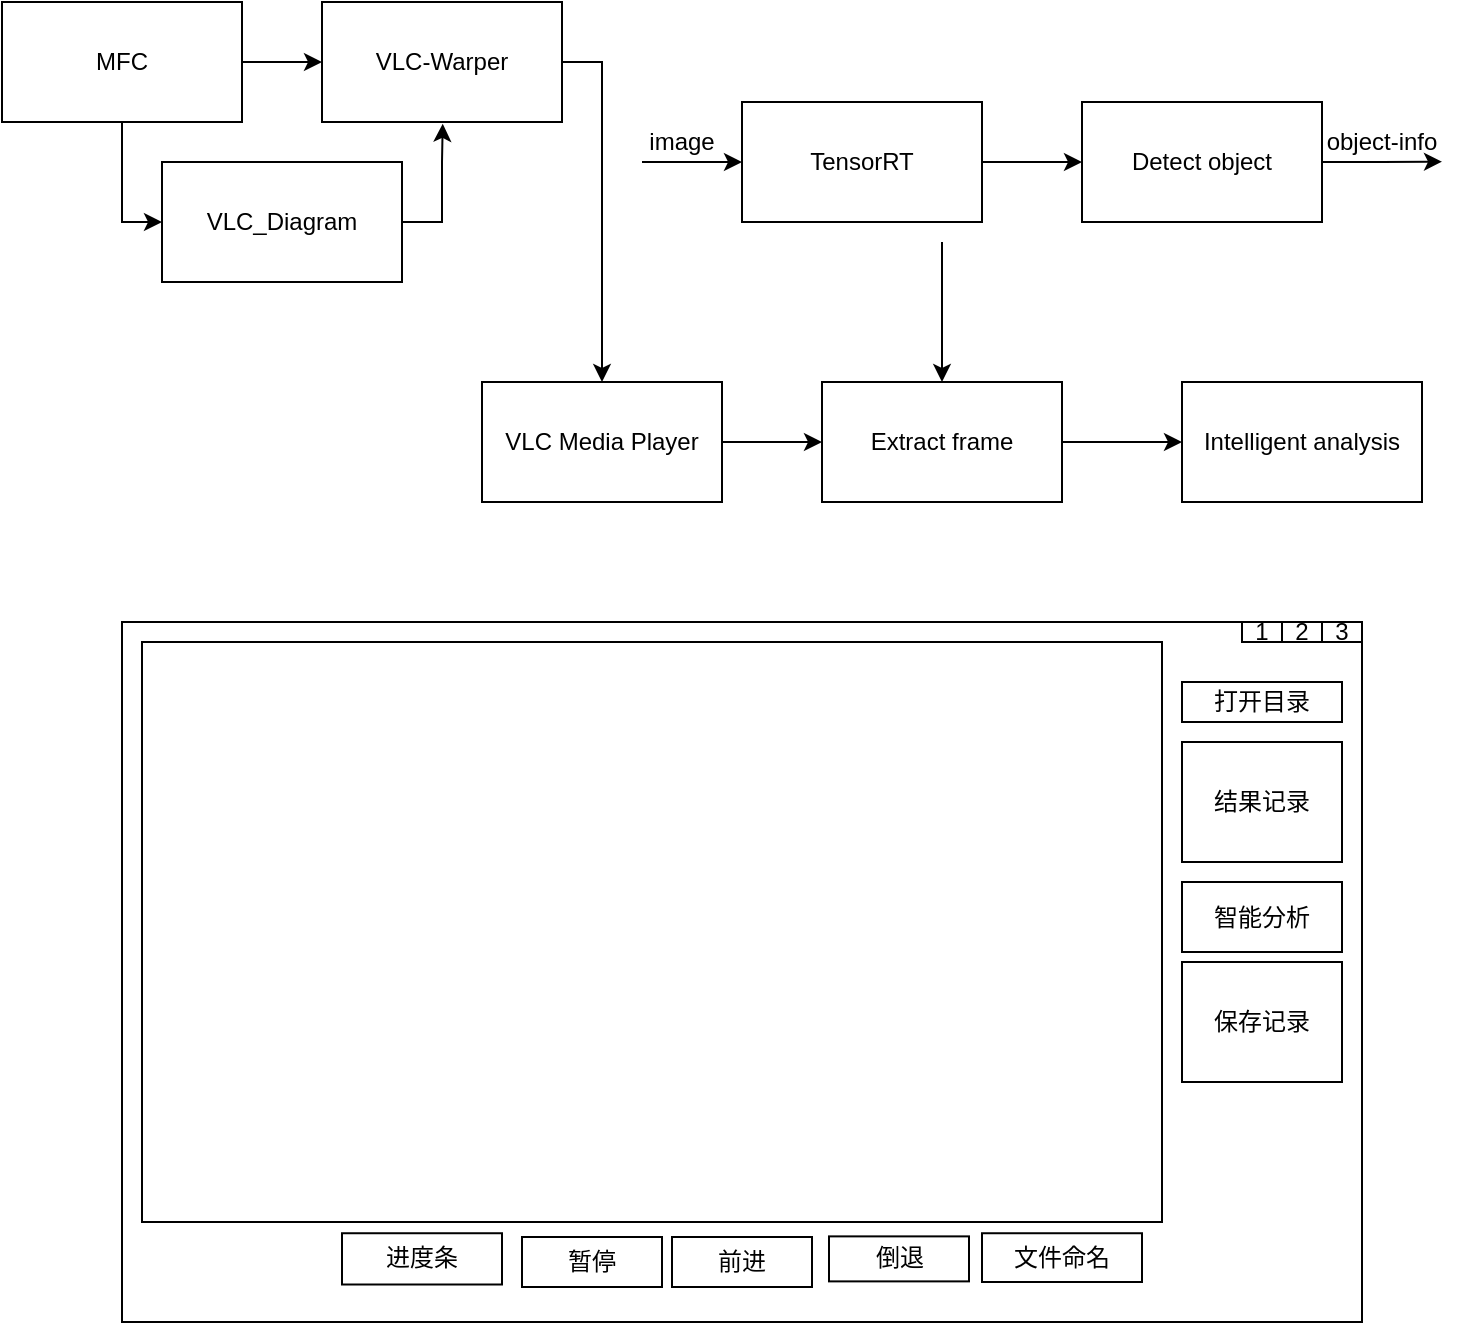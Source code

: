 <mxfile version="20.3.2" type="github">
  <diagram id="gyESVawTk5T6q6hwbsDT" name="第 1 页">
    <mxGraphModel dx="1422" dy="839" grid="1" gridSize="10" guides="1" tooltips="1" connect="1" arrows="1" fold="1" page="1" pageScale="1" pageWidth="827" pageHeight="1169" math="0" shadow="0">
      <root>
        <mxCell id="0" />
        <mxCell id="1" parent="0" />
        <mxCell id="TTHo4UyRNKmOSsGVPG7F-1" style="edgeStyle=orthogonalEdgeStyle;rounded=0;orthogonalLoop=1;jettySize=auto;html=1;exitX=1;exitY=0.5;exitDx=0;exitDy=0;entryX=0;entryY=0.5;entryDx=0;entryDy=0;" edge="1" parent="1" source="TTHo4UyRNKmOSsGVPG7F-2" target="TTHo4UyRNKmOSsGVPG7F-4">
          <mxGeometry relative="1" as="geometry" />
        </mxCell>
        <mxCell id="TTHo4UyRNKmOSsGVPG7F-2" value="VLC Media Player" style="rounded=0;whiteSpace=wrap;html=1;" vertex="1" parent="1">
          <mxGeometry x="270" y="260" width="120" height="60" as="geometry" />
        </mxCell>
        <mxCell id="TTHo4UyRNKmOSsGVPG7F-3" style="edgeStyle=orthogonalEdgeStyle;rounded=0;orthogonalLoop=1;jettySize=auto;html=1;exitX=1;exitY=0.5;exitDx=0;exitDy=0;entryX=0;entryY=0.5;entryDx=0;entryDy=0;" edge="1" parent="1" source="TTHo4UyRNKmOSsGVPG7F-4" target="TTHo4UyRNKmOSsGVPG7F-17">
          <mxGeometry relative="1" as="geometry" />
        </mxCell>
        <mxCell id="TTHo4UyRNKmOSsGVPG7F-4" value="Extract frame" style="rounded=0;whiteSpace=wrap;html=1;" vertex="1" parent="1">
          <mxGeometry x="440" y="260" width="120" height="60" as="geometry" />
        </mxCell>
        <mxCell id="TTHo4UyRNKmOSsGVPG7F-5" style="edgeStyle=orthogonalEdgeStyle;rounded=0;orthogonalLoop=1;jettySize=auto;html=1;exitX=1;exitY=0.5;exitDx=0;exitDy=0;entryX=0;entryY=0.5;entryDx=0;entryDy=0;" edge="1" parent="1" source="TTHo4UyRNKmOSsGVPG7F-7" target="TTHo4UyRNKmOSsGVPG7F-9">
          <mxGeometry relative="1" as="geometry" />
        </mxCell>
        <mxCell id="TTHo4UyRNKmOSsGVPG7F-6" style="edgeStyle=orthogonalEdgeStyle;rounded=0;orthogonalLoop=1;jettySize=auto;html=1;exitX=0.5;exitY=1;exitDx=0;exitDy=0;entryX=0;entryY=0.5;entryDx=0;entryDy=0;" edge="1" parent="1" source="TTHo4UyRNKmOSsGVPG7F-7" target="TTHo4UyRNKmOSsGVPG7F-11">
          <mxGeometry relative="1" as="geometry" />
        </mxCell>
        <mxCell id="TTHo4UyRNKmOSsGVPG7F-7" value="MFC" style="rounded=0;whiteSpace=wrap;html=1;" vertex="1" parent="1">
          <mxGeometry x="30" y="70" width="120" height="60" as="geometry" />
        </mxCell>
        <mxCell id="TTHo4UyRNKmOSsGVPG7F-8" style="edgeStyle=orthogonalEdgeStyle;rounded=0;orthogonalLoop=1;jettySize=auto;html=1;exitX=1;exitY=0.5;exitDx=0;exitDy=0;" edge="1" parent="1" source="TTHo4UyRNKmOSsGVPG7F-9" target="TTHo4UyRNKmOSsGVPG7F-2">
          <mxGeometry relative="1" as="geometry" />
        </mxCell>
        <mxCell id="TTHo4UyRNKmOSsGVPG7F-9" value="VLC-Warper" style="rounded=0;whiteSpace=wrap;html=1;" vertex="1" parent="1">
          <mxGeometry x="190" y="70" width="120" height="60" as="geometry" />
        </mxCell>
        <mxCell id="TTHo4UyRNKmOSsGVPG7F-10" style="edgeStyle=orthogonalEdgeStyle;rounded=0;orthogonalLoop=1;jettySize=auto;html=1;entryX=0.503;entryY=1.015;entryDx=0;entryDy=0;entryPerimeter=0;" edge="1" parent="1" source="TTHo4UyRNKmOSsGVPG7F-11" target="TTHo4UyRNKmOSsGVPG7F-9">
          <mxGeometry relative="1" as="geometry">
            <mxPoint x="250" y="140" as="targetPoint" />
            <Array as="points">
              <mxPoint x="250" y="180" />
              <mxPoint x="250" y="150" />
              <mxPoint x="250" y="150" />
            </Array>
          </mxGeometry>
        </mxCell>
        <mxCell id="TTHo4UyRNKmOSsGVPG7F-11" value="VLC_Diagram" style="rounded=0;whiteSpace=wrap;html=1;" vertex="1" parent="1">
          <mxGeometry x="110" y="150" width="120" height="60" as="geometry" />
        </mxCell>
        <mxCell id="TTHo4UyRNKmOSsGVPG7F-12" value="" style="group" vertex="1" connectable="0" parent="1">
          <mxGeometry x="400" y="120" width="290" height="60" as="geometry" />
        </mxCell>
        <mxCell id="TTHo4UyRNKmOSsGVPG7F-13" style="edgeStyle=orthogonalEdgeStyle;rounded=0;orthogonalLoop=1;jettySize=auto;html=1;exitX=1;exitY=0.5;exitDx=0;exitDy=0;entryX=0;entryY=0.5;entryDx=0;entryDy=0;" edge="1" parent="TTHo4UyRNKmOSsGVPG7F-12" source="TTHo4UyRNKmOSsGVPG7F-14">
          <mxGeometry relative="1" as="geometry">
            <mxPoint x="170" y="30" as="targetPoint" />
          </mxGeometry>
        </mxCell>
        <mxCell id="TTHo4UyRNKmOSsGVPG7F-14" value="TensorRT" style="rounded=0;whiteSpace=wrap;html=1;" vertex="1" parent="TTHo4UyRNKmOSsGVPG7F-12">
          <mxGeometry width="120" height="60" as="geometry" />
        </mxCell>
        <mxCell id="TTHo4UyRNKmOSsGVPG7F-15" value="Detect object" style="rounded=0;whiteSpace=wrap;html=1;" vertex="1" parent="TTHo4UyRNKmOSsGVPG7F-12">
          <mxGeometry x="170" width="120" height="60" as="geometry" />
        </mxCell>
        <mxCell id="TTHo4UyRNKmOSsGVPG7F-16" value="" style="endArrow=classic;html=1;rounded=0;" edge="1" parent="1" target="TTHo4UyRNKmOSsGVPG7F-4">
          <mxGeometry width="50" height="50" relative="1" as="geometry">
            <mxPoint x="500" y="190" as="sourcePoint" />
            <mxPoint x="550" y="350" as="targetPoint" />
          </mxGeometry>
        </mxCell>
        <mxCell id="TTHo4UyRNKmOSsGVPG7F-17" value="Intelligent analysis" style="rounded=0;whiteSpace=wrap;html=1;" vertex="1" parent="1">
          <mxGeometry x="620" y="260" width="120" height="60" as="geometry" />
        </mxCell>
        <mxCell id="TTHo4UyRNKmOSsGVPG7F-18" value="" style="endArrow=classic;html=1;rounded=0;" edge="1" parent="1">
          <mxGeometry width="50" height="50" relative="1" as="geometry">
            <mxPoint x="350" y="150" as="sourcePoint" />
            <mxPoint x="400" y="150" as="targetPoint" />
          </mxGeometry>
        </mxCell>
        <mxCell id="TTHo4UyRNKmOSsGVPG7F-19" value="image" style="text;html=1;strokeColor=none;fillColor=none;align=center;verticalAlign=middle;whiteSpace=wrap;rounded=0;" vertex="1" parent="1">
          <mxGeometry x="350" y="130" width="40" height="20" as="geometry" />
        </mxCell>
        <mxCell id="TTHo4UyRNKmOSsGVPG7F-20" value="object-info" style="text;html=1;strokeColor=none;fillColor=none;align=center;verticalAlign=middle;whiteSpace=wrap;rounded=0;" vertex="1" parent="1">
          <mxGeometry x="690" y="130" width="60" height="20" as="geometry" />
        </mxCell>
        <mxCell id="TTHo4UyRNKmOSsGVPG7F-21" style="edgeStyle=orthogonalEdgeStyle;rounded=0;orthogonalLoop=1;jettySize=auto;html=1;exitX=1;exitY=0.5;exitDx=0;exitDy=0;" edge="1" parent="1" source="TTHo4UyRNKmOSsGVPG7F-15">
          <mxGeometry relative="1" as="geometry">
            <mxPoint x="750" y="149.857" as="targetPoint" />
          </mxGeometry>
        </mxCell>
        <mxCell id="TTHo4UyRNKmOSsGVPG7F-22" value="" style="rounded=0;whiteSpace=wrap;html=1;" vertex="1" parent="1">
          <mxGeometry x="90" y="380" width="620" height="350" as="geometry" />
        </mxCell>
        <mxCell id="TTHo4UyRNKmOSsGVPG7F-23" value="打开目录" style="rounded=0;whiteSpace=wrap;html=1;" vertex="1" parent="1">
          <mxGeometry x="620" y="410" width="80" height="20" as="geometry" />
        </mxCell>
        <mxCell id="TTHo4UyRNKmOSsGVPG7F-24" value="" style="rounded=0;whiteSpace=wrap;html=1;" vertex="1" parent="1">
          <mxGeometry x="100" y="390" width="510" height="290" as="geometry" />
        </mxCell>
        <mxCell id="TTHo4UyRNKmOSsGVPG7F-25" value="进度条" style="rounded=0;whiteSpace=wrap;html=1;" vertex="1" parent="1">
          <mxGeometry x="200" y="685.62" width="80" height="25.63" as="geometry" />
        </mxCell>
        <mxCell id="TTHo4UyRNKmOSsGVPG7F-26" value="结果记录" style="rounded=0;whiteSpace=wrap;html=1;" vertex="1" parent="1">
          <mxGeometry x="620" y="440" width="80" height="60" as="geometry" />
        </mxCell>
        <mxCell id="TTHo4UyRNKmOSsGVPG7F-27" value="保存记录" style="rounded=0;whiteSpace=wrap;html=1;" vertex="1" parent="1">
          <mxGeometry x="620" y="550" width="80" height="60" as="geometry" />
        </mxCell>
        <mxCell id="TTHo4UyRNKmOSsGVPG7F-28" value="暂停" style="rounded=0;whiteSpace=wrap;html=1;" vertex="1" parent="1">
          <mxGeometry x="290" y="687.5" width="70" height="25" as="geometry" />
        </mxCell>
        <mxCell id="TTHo4UyRNKmOSsGVPG7F-29" value="前进" style="rounded=0;whiteSpace=wrap;html=1;" vertex="1" parent="1">
          <mxGeometry x="365" y="687.5" width="70" height="25" as="geometry" />
        </mxCell>
        <mxCell id="TTHo4UyRNKmOSsGVPG7F-30" value="倒退" style="rounded=0;whiteSpace=wrap;html=1;" vertex="1" parent="1">
          <mxGeometry x="443.5" y="687.19" width="70" height="22.5" as="geometry" />
        </mxCell>
        <mxCell id="TTHo4UyRNKmOSsGVPG7F-31" value="智能分析" style="rounded=0;whiteSpace=wrap;html=1;" vertex="1" parent="1">
          <mxGeometry x="620" y="510" width="80" height="35" as="geometry" />
        </mxCell>
        <mxCell id="TTHo4UyRNKmOSsGVPG7F-32" value="1" style="rounded=0;whiteSpace=wrap;html=1;" vertex="1" parent="1">
          <mxGeometry x="650" y="380" width="20" height="10" as="geometry" />
        </mxCell>
        <mxCell id="TTHo4UyRNKmOSsGVPG7F-33" value="2" style="rounded=0;whiteSpace=wrap;html=1;" vertex="1" parent="1">
          <mxGeometry x="670" y="380" width="20" height="10" as="geometry" />
        </mxCell>
        <mxCell id="TTHo4UyRNKmOSsGVPG7F-34" value="3" style="rounded=0;whiteSpace=wrap;html=1;" vertex="1" parent="1">
          <mxGeometry x="690" y="380" width="20" height="10" as="geometry" />
        </mxCell>
        <mxCell id="TTHo4UyRNKmOSsGVPG7F-35" value="文件命名" style="rounded=0;whiteSpace=wrap;html=1;" vertex="1" parent="1">
          <mxGeometry x="520" y="685.62" width="80" height="24.38" as="geometry" />
        </mxCell>
      </root>
    </mxGraphModel>
  </diagram>
</mxfile>

